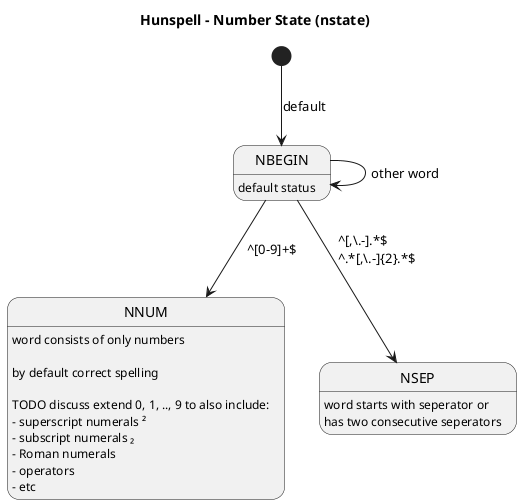 @startuml

title Hunspell - Number State (nstate)

[*] --> NBEGIN : default

NBEGIN --> NBEGIN : other word
NBEGIN --> NNUM : ^[0-9]+$
NBEGIN --> NSEP : ^[,\.-].*$\l^.*[,\.-]{2}.*$

NNUM : word consists of only numbers\n\nby default correct spelling\n\nTODO discuss extend 0, 1, .., 9 to also include:\n- superscript numerals ²\n- subscript numerals ₂\n- Roman numerals\n- operators\n- etc
NSEP : word starts with seperator or\nhas two consecutive seperators
NBEGIN : default status

@enduml
